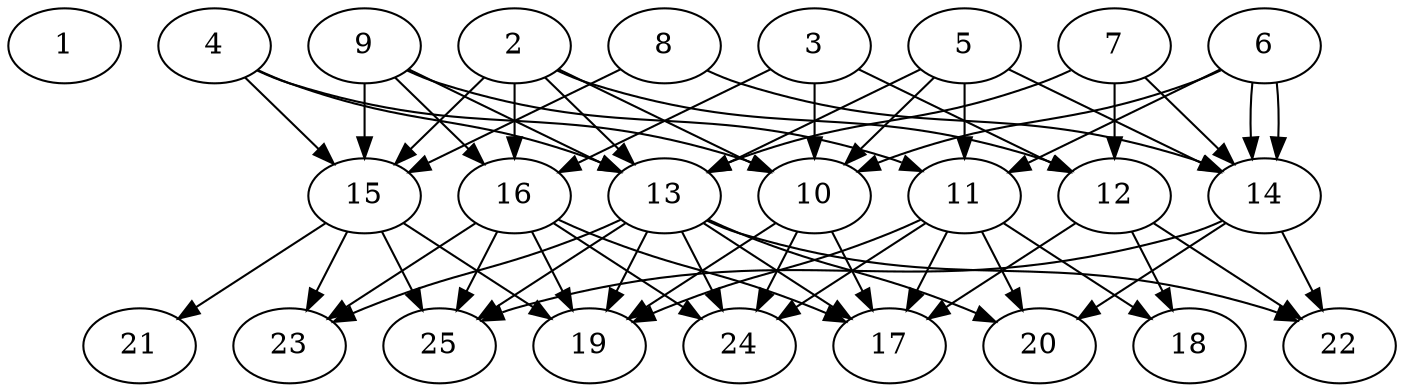 // DAG automatically generated by daggen at Thu Oct  3 14:00:40 2019
// ./daggen --dot -n 25 --ccr 0.4 --fat 0.7 --regular 0.5 --density 0.7 --mindata 5242880 --maxdata 52428800 
digraph G {
  1 [size="25085440", alpha="0.17", expect_size="10034176"] 
  2 [size="19581440", alpha="0.07", expect_size="7832576"] 
  2 -> 10 [size ="7832576"]
  2 -> 12 [size ="7832576"]
  2 -> 13 [size ="7832576"]
  2 -> 15 [size ="7832576"]
  2 -> 16 [size ="7832576"]
  3 [size="17623040", alpha="0.20", expect_size="7049216"] 
  3 -> 10 [size ="7049216"]
  3 -> 12 [size ="7049216"]
  3 -> 16 [size ="7049216"]
  4 [size="68592640", alpha="0.15", expect_size="27437056"] 
  4 -> 10 [size ="27437056"]
  4 -> 13 [size ="27437056"]
  4 -> 15 [size ="27437056"]
  5 [size="51097600", alpha="0.04", expect_size="20439040"] 
  5 -> 10 [size ="20439040"]
  5 -> 11 [size ="20439040"]
  5 -> 13 [size ="20439040"]
  5 -> 14 [size ="20439040"]
  6 [size="85667840", alpha="0.03", expect_size="34267136"] 
  6 -> 10 [size ="34267136"]
  6 -> 11 [size ="34267136"]
  6 -> 14 [size ="34267136"]
  6 -> 14 [size ="34267136"]
  7 [size="64796160", alpha="0.13", expect_size="25918464"] 
  7 -> 12 [size ="25918464"]
  7 -> 13 [size ="25918464"]
  7 -> 14 [size ="25918464"]
  8 [size="107205120", alpha="0.00", expect_size="42882048"] 
  8 -> 14 [size ="42882048"]
  8 -> 15 [size ="42882048"]
  9 [size="79505920", alpha="0.10", expect_size="31802368"] 
  9 -> 11 [size ="31802368"]
  9 -> 13 [size ="31802368"]
  9 -> 15 [size ="31802368"]
  9 -> 16 [size ="31802368"]
  10 [size="18808320", alpha="0.18", expect_size="7523328"] 
  10 -> 17 [size ="7523328"]
  10 -> 19 [size ="7523328"]
  10 -> 24 [size ="7523328"]
  11 [size="103713280", alpha="0.03", expect_size="41485312"] 
  11 -> 17 [size ="41485312"]
  11 -> 18 [size ="41485312"]
  11 -> 19 [size ="41485312"]
  11 -> 20 [size ="41485312"]
  11 -> 24 [size ="41485312"]
  12 [size="86021120", alpha="0.13", expect_size="34408448"] 
  12 -> 17 [size ="34408448"]
  12 -> 18 [size ="34408448"]
  12 -> 22 [size ="34408448"]
  13 [size="128596480", alpha="0.17", expect_size="51438592"] 
  13 -> 17 [size ="51438592"]
  13 -> 19 [size ="51438592"]
  13 -> 20 [size ="51438592"]
  13 -> 22 [size ="51438592"]
  13 -> 23 [size ="51438592"]
  13 -> 24 [size ="51438592"]
  13 -> 25 [size ="51438592"]
  14 [size="127810560", alpha="0.05", expect_size="51124224"] 
  14 -> 20 [size ="51124224"]
  14 -> 22 [size ="51124224"]
  14 -> 25 [size ="51124224"]
  15 [size="100060160", alpha="0.15", expect_size="40024064"] 
  15 -> 19 [size ="40024064"]
  15 -> 21 [size ="40024064"]
  15 -> 23 [size ="40024064"]
  15 -> 25 [size ="40024064"]
  16 [size="121274880", alpha="0.19", expect_size="48509952"] 
  16 -> 17 [size ="48509952"]
  16 -> 19 [size ="48509952"]
  16 -> 23 [size ="48509952"]
  16 -> 24 [size ="48509952"]
  16 -> 25 [size ="48509952"]
  17 [size="18393600", alpha="0.18", expect_size="7357440"] 
  18 [size="92928000", alpha="0.12", expect_size="37171200"] 
  19 [size="94008320", alpha="0.06", expect_size="37603328"] 
  20 [size="35468800", alpha="0.12", expect_size="14187520"] 
  21 [size="21332480", alpha="0.20", expect_size="8532992"] 
  22 [size="37473280", alpha="0.09", expect_size="14989312"] 
  23 [size="111961600", alpha="0.18", expect_size="44784640"] 
  24 [size="92958720", alpha="0.18", expect_size="37183488"] 
  25 [size="124042240", alpha="0.03", expect_size="49616896"] 
}
